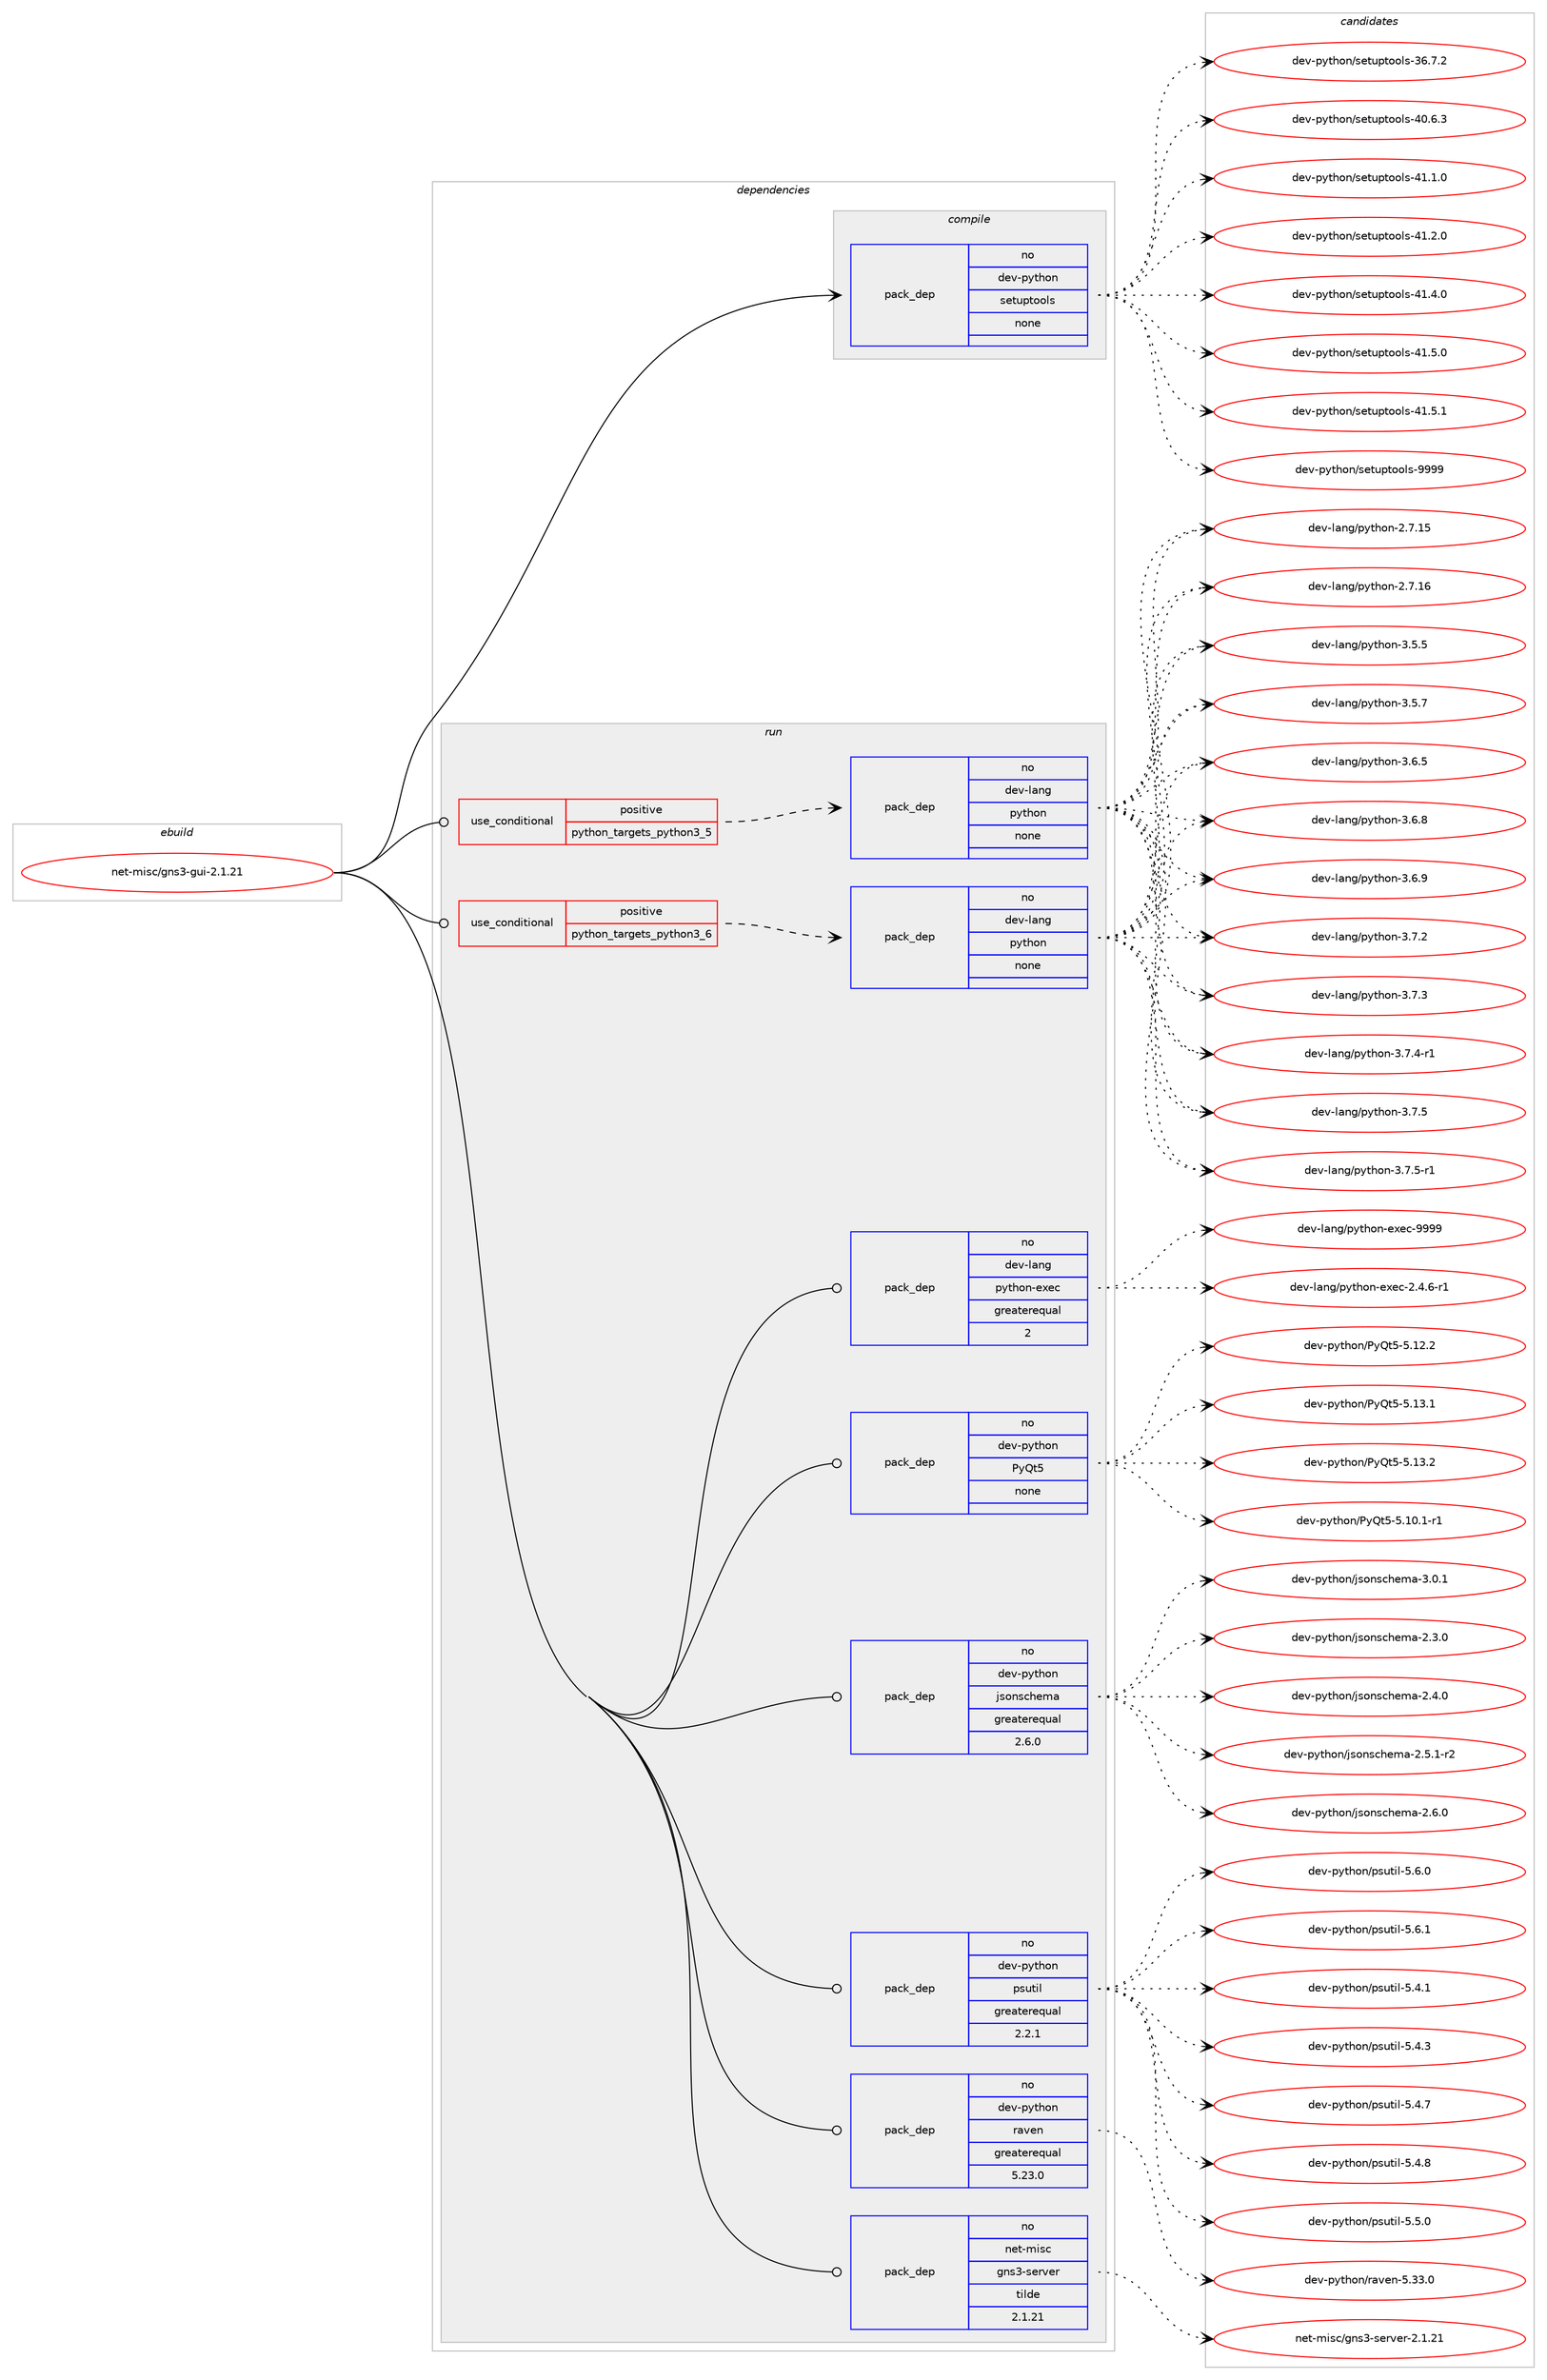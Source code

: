 digraph prolog {

# *************
# Graph options
# *************

newrank=true;
concentrate=true;
compound=true;
graph [rankdir=LR,fontname=Helvetica,fontsize=10,ranksep=1.5];#, ranksep=2.5, nodesep=0.2];
edge  [arrowhead=vee];
node  [fontname=Helvetica,fontsize=10];

# **********
# The ebuild
# **********

subgraph cluster_leftcol {
color=gray;
rank=same;
label=<<i>ebuild</i>>;
id [label="net-misc/gns3-gui-2.1.21", color=red, width=4, href="../net-misc/gns3-gui-2.1.21.svg"];
}

# ****************
# The dependencies
# ****************

subgraph cluster_midcol {
color=gray;
label=<<i>dependencies</i>>;
subgraph cluster_compile {
fillcolor="#eeeeee";
style=filled;
label=<<i>compile</i>>;
subgraph pack615433 {
dependency833273 [label=<<TABLE BORDER="0" CELLBORDER="1" CELLSPACING="0" CELLPADDING="4" WIDTH="220"><TR><TD ROWSPAN="6" CELLPADDING="30">pack_dep</TD></TR><TR><TD WIDTH="110">no</TD></TR><TR><TD>dev-python</TD></TR><TR><TD>setuptools</TD></TR><TR><TD>none</TD></TR><TR><TD></TD></TR></TABLE>>, shape=none, color=blue];
}
id:e -> dependency833273:w [weight=20,style="solid",arrowhead="vee"];
}
subgraph cluster_compileandrun {
fillcolor="#eeeeee";
style=filled;
label=<<i>compile and run</i>>;
}
subgraph cluster_run {
fillcolor="#eeeeee";
style=filled;
label=<<i>run</i>>;
subgraph cond203233 {
dependency833274 [label=<<TABLE BORDER="0" CELLBORDER="1" CELLSPACING="0" CELLPADDING="4"><TR><TD ROWSPAN="3" CELLPADDING="10">use_conditional</TD></TR><TR><TD>positive</TD></TR><TR><TD>python_targets_python3_5</TD></TR></TABLE>>, shape=none, color=red];
subgraph pack615434 {
dependency833275 [label=<<TABLE BORDER="0" CELLBORDER="1" CELLSPACING="0" CELLPADDING="4" WIDTH="220"><TR><TD ROWSPAN="6" CELLPADDING="30">pack_dep</TD></TR><TR><TD WIDTH="110">no</TD></TR><TR><TD>dev-lang</TD></TR><TR><TD>python</TD></TR><TR><TD>none</TD></TR><TR><TD></TD></TR></TABLE>>, shape=none, color=blue];
}
dependency833274:e -> dependency833275:w [weight=20,style="dashed",arrowhead="vee"];
}
id:e -> dependency833274:w [weight=20,style="solid",arrowhead="odot"];
subgraph cond203234 {
dependency833276 [label=<<TABLE BORDER="0" CELLBORDER="1" CELLSPACING="0" CELLPADDING="4"><TR><TD ROWSPAN="3" CELLPADDING="10">use_conditional</TD></TR><TR><TD>positive</TD></TR><TR><TD>python_targets_python3_6</TD></TR></TABLE>>, shape=none, color=red];
subgraph pack615435 {
dependency833277 [label=<<TABLE BORDER="0" CELLBORDER="1" CELLSPACING="0" CELLPADDING="4" WIDTH="220"><TR><TD ROWSPAN="6" CELLPADDING="30">pack_dep</TD></TR><TR><TD WIDTH="110">no</TD></TR><TR><TD>dev-lang</TD></TR><TR><TD>python</TD></TR><TR><TD>none</TD></TR><TR><TD></TD></TR></TABLE>>, shape=none, color=blue];
}
dependency833276:e -> dependency833277:w [weight=20,style="dashed",arrowhead="vee"];
}
id:e -> dependency833276:w [weight=20,style="solid",arrowhead="odot"];
subgraph pack615436 {
dependency833278 [label=<<TABLE BORDER="0" CELLBORDER="1" CELLSPACING="0" CELLPADDING="4" WIDTH="220"><TR><TD ROWSPAN="6" CELLPADDING="30">pack_dep</TD></TR><TR><TD WIDTH="110">no</TD></TR><TR><TD>dev-lang</TD></TR><TR><TD>python-exec</TD></TR><TR><TD>greaterequal</TD></TR><TR><TD>2</TD></TR></TABLE>>, shape=none, color=blue];
}
id:e -> dependency833278:w [weight=20,style="solid",arrowhead="odot"];
subgraph pack615437 {
dependency833279 [label=<<TABLE BORDER="0" CELLBORDER="1" CELLSPACING="0" CELLPADDING="4" WIDTH="220"><TR><TD ROWSPAN="6" CELLPADDING="30">pack_dep</TD></TR><TR><TD WIDTH="110">no</TD></TR><TR><TD>dev-python</TD></TR><TR><TD>PyQt5</TD></TR><TR><TD>none</TD></TR><TR><TD></TD></TR></TABLE>>, shape=none, color=blue];
}
id:e -> dependency833279:w [weight=20,style="solid",arrowhead="odot"];
subgraph pack615438 {
dependency833280 [label=<<TABLE BORDER="0" CELLBORDER="1" CELLSPACING="0" CELLPADDING="4" WIDTH="220"><TR><TD ROWSPAN="6" CELLPADDING="30">pack_dep</TD></TR><TR><TD WIDTH="110">no</TD></TR><TR><TD>dev-python</TD></TR><TR><TD>jsonschema</TD></TR><TR><TD>greaterequal</TD></TR><TR><TD>2.6.0</TD></TR></TABLE>>, shape=none, color=blue];
}
id:e -> dependency833280:w [weight=20,style="solid",arrowhead="odot"];
subgraph pack615439 {
dependency833281 [label=<<TABLE BORDER="0" CELLBORDER="1" CELLSPACING="0" CELLPADDING="4" WIDTH="220"><TR><TD ROWSPAN="6" CELLPADDING="30">pack_dep</TD></TR><TR><TD WIDTH="110">no</TD></TR><TR><TD>dev-python</TD></TR><TR><TD>psutil</TD></TR><TR><TD>greaterequal</TD></TR><TR><TD>2.2.1</TD></TR></TABLE>>, shape=none, color=blue];
}
id:e -> dependency833281:w [weight=20,style="solid",arrowhead="odot"];
subgraph pack615440 {
dependency833282 [label=<<TABLE BORDER="0" CELLBORDER="1" CELLSPACING="0" CELLPADDING="4" WIDTH="220"><TR><TD ROWSPAN="6" CELLPADDING="30">pack_dep</TD></TR><TR><TD WIDTH="110">no</TD></TR><TR><TD>dev-python</TD></TR><TR><TD>raven</TD></TR><TR><TD>greaterequal</TD></TR><TR><TD>5.23.0</TD></TR></TABLE>>, shape=none, color=blue];
}
id:e -> dependency833282:w [weight=20,style="solid",arrowhead="odot"];
subgraph pack615441 {
dependency833283 [label=<<TABLE BORDER="0" CELLBORDER="1" CELLSPACING="0" CELLPADDING="4" WIDTH="220"><TR><TD ROWSPAN="6" CELLPADDING="30">pack_dep</TD></TR><TR><TD WIDTH="110">no</TD></TR><TR><TD>net-misc</TD></TR><TR><TD>gns3-server</TD></TR><TR><TD>tilde</TD></TR><TR><TD>2.1.21</TD></TR></TABLE>>, shape=none, color=blue];
}
id:e -> dependency833283:w [weight=20,style="solid",arrowhead="odot"];
}
}

# **************
# The candidates
# **************

subgraph cluster_choices {
rank=same;
color=gray;
label=<<i>candidates</i>>;

subgraph choice615433 {
color=black;
nodesep=1;
choice100101118451121211161041111104711510111611711211611111110811545515446554650 [label="dev-python/setuptools-36.7.2", color=red, width=4,href="../dev-python/setuptools-36.7.2.svg"];
choice100101118451121211161041111104711510111611711211611111110811545524846544651 [label="dev-python/setuptools-40.6.3", color=red, width=4,href="../dev-python/setuptools-40.6.3.svg"];
choice100101118451121211161041111104711510111611711211611111110811545524946494648 [label="dev-python/setuptools-41.1.0", color=red, width=4,href="../dev-python/setuptools-41.1.0.svg"];
choice100101118451121211161041111104711510111611711211611111110811545524946504648 [label="dev-python/setuptools-41.2.0", color=red, width=4,href="../dev-python/setuptools-41.2.0.svg"];
choice100101118451121211161041111104711510111611711211611111110811545524946524648 [label="dev-python/setuptools-41.4.0", color=red, width=4,href="../dev-python/setuptools-41.4.0.svg"];
choice100101118451121211161041111104711510111611711211611111110811545524946534648 [label="dev-python/setuptools-41.5.0", color=red, width=4,href="../dev-python/setuptools-41.5.0.svg"];
choice100101118451121211161041111104711510111611711211611111110811545524946534649 [label="dev-python/setuptools-41.5.1", color=red, width=4,href="../dev-python/setuptools-41.5.1.svg"];
choice10010111845112121116104111110471151011161171121161111111081154557575757 [label="dev-python/setuptools-9999", color=red, width=4,href="../dev-python/setuptools-9999.svg"];
dependency833273:e -> choice100101118451121211161041111104711510111611711211611111110811545515446554650:w [style=dotted,weight="100"];
dependency833273:e -> choice100101118451121211161041111104711510111611711211611111110811545524846544651:w [style=dotted,weight="100"];
dependency833273:e -> choice100101118451121211161041111104711510111611711211611111110811545524946494648:w [style=dotted,weight="100"];
dependency833273:e -> choice100101118451121211161041111104711510111611711211611111110811545524946504648:w [style=dotted,weight="100"];
dependency833273:e -> choice100101118451121211161041111104711510111611711211611111110811545524946524648:w [style=dotted,weight="100"];
dependency833273:e -> choice100101118451121211161041111104711510111611711211611111110811545524946534648:w [style=dotted,weight="100"];
dependency833273:e -> choice100101118451121211161041111104711510111611711211611111110811545524946534649:w [style=dotted,weight="100"];
dependency833273:e -> choice10010111845112121116104111110471151011161171121161111111081154557575757:w [style=dotted,weight="100"];
}
subgraph choice615434 {
color=black;
nodesep=1;
choice10010111845108971101034711212111610411111045504655464953 [label="dev-lang/python-2.7.15", color=red, width=4,href="../dev-lang/python-2.7.15.svg"];
choice10010111845108971101034711212111610411111045504655464954 [label="dev-lang/python-2.7.16", color=red, width=4,href="../dev-lang/python-2.7.16.svg"];
choice100101118451089711010347112121116104111110455146534653 [label="dev-lang/python-3.5.5", color=red, width=4,href="../dev-lang/python-3.5.5.svg"];
choice100101118451089711010347112121116104111110455146534655 [label="dev-lang/python-3.5.7", color=red, width=4,href="../dev-lang/python-3.5.7.svg"];
choice100101118451089711010347112121116104111110455146544653 [label="dev-lang/python-3.6.5", color=red, width=4,href="../dev-lang/python-3.6.5.svg"];
choice100101118451089711010347112121116104111110455146544656 [label="dev-lang/python-3.6.8", color=red, width=4,href="../dev-lang/python-3.6.8.svg"];
choice100101118451089711010347112121116104111110455146544657 [label="dev-lang/python-3.6.9", color=red, width=4,href="../dev-lang/python-3.6.9.svg"];
choice100101118451089711010347112121116104111110455146554650 [label="dev-lang/python-3.7.2", color=red, width=4,href="../dev-lang/python-3.7.2.svg"];
choice100101118451089711010347112121116104111110455146554651 [label="dev-lang/python-3.7.3", color=red, width=4,href="../dev-lang/python-3.7.3.svg"];
choice1001011184510897110103471121211161041111104551465546524511449 [label="dev-lang/python-3.7.4-r1", color=red, width=4,href="../dev-lang/python-3.7.4-r1.svg"];
choice100101118451089711010347112121116104111110455146554653 [label="dev-lang/python-3.7.5", color=red, width=4,href="../dev-lang/python-3.7.5.svg"];
choice1001011184510897110103471121211161041111104551465546534511449 [label="dev-lang/python-3.7.5-r1", color=red, width=4,href="../dev-lang/python-3.7.5-r1.svg"];
dependency833275:e -> choice10010111845108971101034711212111610411111045504655464953:w [style=dotted,weight="100"];
dependency833275:e -> choice10010111845108971101034711212111610411111045504655464954:w [style=dotted,weight="100"];
dependency833275:e -> choice100101118451089711010347112121116104111110455146534653:w [style=dotted,weight="100"];
dependency833275:e -> choice100101118451089711010347112121116104111110455146534655:w [style=dotted,weight="100"];
dependency833275:e -> choice100101118451089711010347112121116104111110455146544653:w [style=dotted,weight="100"];
dependency833275:e -> choice100101118451089711010347112121116104111110455146544656:w [style=dotted,weight="100"];
dependency833275:e -> choice100101118451089711010347112121116104111110455146544657:w [style=dotted,weight="100"];
dependency833275:e -> choice100101118451089711010347112121116104111110455146554650:w [style=dotted,weight="100"];
dependency833275:e -> choice100101118451089711010347112121116104111110455146554651:w [style=dotted,weight="100"];
dependency833275:e -> choice1001011184510897110103471121211161041111104551465546524511449:w [style=dotted,weight="100"];
dependency833275:e -> choice100101118451089711010347112121116104111110455146554653:w [style=dotted,weight="100"];
dependency833275:e -> choice1001011184510897110103471121211161041111104551465546534511449:w [style=dotted,weight="100"];
}
subgraph choice615435 {
color=black;
nodesep=1;
choice10010111845108971101034711212111610411111045504655464953 [label="dev-lang/python-2.7.15", color=red, width=4,href="../dev-lang/python-2.7.15.svg"];
choice10010111845108971101034711212111610411111045504655464954 [label="dev-lang/python-2.7.16", color=red, width=4,href="../dev-lang/python-2.7.16.svg"];
choice100101118451089711010347112121116104111110455146534653 [label="dev-lang/python-3.5.5", color=red, width=4,href="../dev-lang/python-3.5.5.svg"];
choice100101118451089711010347112121116104111110455146534655 [label="dev-lang/python-3.5.7", color=red, width=4,href="../dev-lang/python-3.5.7.svg"];
choice100101118451089711010347112121116104111110455146544653 [label="dev-lang/python-3.6.5", color=red, width=4,href="../dev-lang/python-3.6.5.svg"];
choice100101118451089711010347112121116104111110455146544656 [label="dev-lang/python-3.6.8", color=red, width=4,href="../dev-lang/python-3.6.8.svg"];
choice100101118451089711010347112121116104111110455146544657 [label="dev-lang/python-3.6.9", color=red, width=4,href="../dev-lang/python-3.6.9.svg"];
choice100101118451089711010347112121116104111110455146554650 [label="dev-lang/python-3.7.2", color=red, width=4,href="../dev-lang/python-3.7.2.svg"];
choice100101118451089711010347112121116104111110455146554651 [label="dev-lang/python-3.7.3", color=red, width=4,href="../dev-lang/python-3.7.3.svg"];
choice1001011184510897110103471121211161041111104551465546524511449 [label="dev-lang/python-3.7.4-r1", color=red, width=4,href="../dev-lang/python-3.7.4-r1.svg"];
choice100101118451089711010347112121116104111110455146554653 [label="dev-lang/python-3.7.5", color=red, width=4,href="../dev-lang/python-3.7.5.svg"];
choice1001011184510897110103471121211161041111104551465546534511449 [label="dev-lang/python-3.7.5-r1", color=red, width=4,href="../dev-lang/python-3.7.5-r1.svg"];
dependency833277:e -> choice10010111845108971101034711212111610411111045504655464953:w [style=dotted,weight="100"];
dependency833277:e -> choice10010111845108971101034711212111610411111045504655464954:w [style=dotted,weight="100"];
dependency833277:e -> choice100101118451089711010347112121116104111110455146534653:w [style=dotted,weight="100"];
dependency833277:e -> choice100101118451089711010347112121116104111110455146534655:w [style=dotted,weight="100"];
dependency833277:e -> choice100101118451089711010347112121116104111110455146544653:w [style=dotted,weight="100"];
dependency833277:e -> choice100101118451089711010347112121116104111110455146544656:w [style=dotted,weight="100"];
dependency833277:e -> choice100101118451089711010347112121116104111110455146544657:w [style=dotted,weight="100"];
dependency833277:e -> choice100101118451089711010347112121116104111110455146554650:w [style=dotted,weight="100"];
dependency833277:e -> choice100101118451089711010347112121116104111110455146554651:w [style=dotted,weight="100"];
dependency833277:e -> choice1001011184510897110103471121211161041111104551465546524511449:w [style=dotted,weight="100"];
dependency833277:e -> choice100101118451089711010347112121116104111110455146554653:w [style=dotted,weight="100"];
dependency833277:e -> choice1001011184510897110103471121211161041111104551465546534511449:w [style=dotted,weight="100"];
}
subgraph choice615436 {
color=black;
nodesep=1;
choice10010111845108971101034711212111610411111045101120101994550465246544511449 [label="dev-lang/python-exec-2.4.6-r1", color=red, width=4,href="../dev-lang/python-exec-2.4.6-r1.svg"];
choice10010111845108971101034711212111610411111045101120101994557575757 [label="dev-lang/python-exec-9999", color=red, width=4,href="../dev-lang/python-exec-9999.svg"];
dependency833278:e -> choice10010111845108971101034711212111610411111045101120101994550465246544511449:w [style=dotted,weight="100"];
dependency833278:e -> choice10010111845108971101034711212111610411111045101120101994557575757:w [style=dotted,weight="100"];
}
subgraph choice615437 {
color=black;
nodesep=1;
choice1001011184511212111610411111047801218111653455346494846494511449 [label="dev-python/PyQt5-5.10.1-r1", color=red, width=4,href="../dev-python/PyQt5-5.10.1-r1.svg"];
choice100101118451121211161041111104780121811165345534649504650 [label="dev-python/PyQt5-5.12.2", color=red, width=4,href="../dev-python/PyQt5-5.12.2.svg"];
choice100101118451121211161041111104780121811165345534649514649 [label="dev-python/PyQt5-5.13.1", color=red, width=4,href="../dev-python/PyQt5-5.13.1.svg"];
choice100101118451121211161041111104780121811165345534649514650 [label="dev-python/PyQt5-5.13.2", color=red, width=4,href="../dev-python/PyQt5-5.13.2.svg"];
dependency833279:e -> choice1001011184511212111610411111047801218111653455346494846494511449:w [style=dotted,weight="100"];
dependency833279:e -> choice100101118451121211161041111104780121811165345534649504650:w [style=dotted,weight="100"];
dependency833279:e -> choice100101118451121211161041111104780121811165345534649514649:w [style=dotted,weight="100"];
dependency833279:e -> choice100101118451121211161041111104780121811165345534649514650:w [style=dotted,weight="100"];
}
subgraph choice615438 {
color=black;
nodesep=1;
choice10010111845112121116104111110471061151111101159910410110997455046514648 [label="dev-python/jsonschema-2.3.0", color=red, width=4,href="../dev-python/jsonschema-2.3.0.svg"];
choice10010111845112121116104111110471061151111101159910410110997455046524648 [label="dev-python/jsonschema-2.4.0", color=red, width=4,href="../dev-python/jsonschema-2.4.0.svg"];
choice100101118451121211161041111104710611511111011599104101109974550465346494511450 [label="dev-python/jsonschema-2.5.1-r2", color=red, width=4,href="../dev-python/jsonschema-2.5.1-r2.svg"];
choice10010111845112121116104111110471061151111101159910410110997455046544648 [label="dev-python/jsonschema-2.6.0", color=red, width=4,href="../dev-python/jsonschema-2.6.0.svg"];
choice10010111845112121116104111110471061151111101159910410110997455146484649 [label="dev-python/jsonschema-3.0.1", color=red, width=4,href="../dev-python/jsonschema-3.0.1.svg"];
dependency833280:e -> choice10010111845112121116104111110471061151111101159910410110997455046514648:w [style=dotted,weight="100"];
dependency833280:e -> choice10010111845112121116104111110471061151111101159910410110997455046524648:w [style=dotted,weight="100"];
dependency833280:e -> choice100101118451121211161041111104710611511111011599104101109974550465346494511450:w [style=dotted,weight="100"];
dependency833280:e -> choice10010111845112121116104111110471061151111101159910410110997455046544648:w [style=dotted,weight="100"];
dependency833280:e -> choice10010111845112121116104111110471061151111101159910410110997455146484649:w [style=dotted,weight="100"];
}
subgraph choice615439 {
color=black;
nodesep=1;
choice1001011184511212111610411111047112115117116105108455346524649 [label="dev-python/psutil-5.4.1", color=red, width=4,href="../dev-python/psutil-5.4.1.svg"];
choice1001011184511212111610411111047112115117116105108455346524651 [label="dev-python/psutil-5.4.3", color=red, width=4,href="../dev-python/psutil-5.4.3.svg"];
choice1001011184511212111610411111047112115117116105108455346524655 [label="dev-python/psutil-5.4.7", color=red, width=4,href="../dev-python/psutil-5.4.7.svg"];
choice1001011184511212111610411111047112115117116105108455346524656 [label="dev-python/psutil-5.4.8", color=red, width=4,href="../dev-python/psutil-5.4.8.svg"];
choice1001011184511212111610411111047112115117116105108455346534648 [label="dev-python/psutil-5.5.0", color=red, width=4,href="../dev-python/psutil-5.5.0.svg"];
choice1001011184511212111610411111047112115117116105108455346544648 [label="dev-python/psutil-5.6.0", color=red, width=4,href="../dev-python/psutil-5.6.0.svg"];
choice1001011184511212111610411111047112115117116105108455346544649 [label="dev-python/psutil-5.6.1", color=red, width=4,href="../dev-python/psutil-5.6.1.svg"];
dependency833281:e -> choice1001011184511212111610411111047112115117116105108455346524649:w [style=dotted,weight="100"];
dependency833281:e -> choice1001011184511212111610411111047112115117116105108455346524651:w [style=dotted,weight="100"];
dependency833281:e -> choice1001011184511212111610411111047112115117116105108455346524655:w [style=dotted,weight="100"];
dependency833281:e -> choice1001011184511212111610411111047112115117116105108455346524656:w [style=dotted,weight="100"];
dependency833281:e -> choice1001011184511212111610411111047112115117116105108455346534648:w [style=dotted,weight="100"];
dependency833281:e -> choice1001011184511212111610411111047112115117116105108455346544648:w [style=dotted,weight="100"];
dependency833281:e -> choice1001011184511212111610411111047112115117116105108455346544649:w [style=dotted,weight="100"];
}
subgraph choice615440 {
color=black;
nodesep=1;
choice10010111845112121116104111110471149711810111045534651514648 [label="dev-python/raven-5.33.0", color=red, width=4,href="../dev-python/raven-5.33.0.svg"];
dependency833282:e -> choice10010111845112121116104111110471149711810111045534651514648:w [style=dotted,weight="100"];
}
subgraph choice615441 {
color=black;
nodesep=1;
choice110101116451091051159947103110115514511510111411810111445504649465049 [label="net-misc/gns3-server-2.1.21", color=red, width=4,href="../net-misc/gns3-server-2.1.21.svg"];
dependency833283:e -> choice110101116451091051159947103110115514511510111411810111445504649465049:w [style=dotted,weight="100"];
}
}

}

